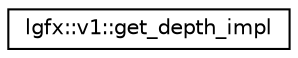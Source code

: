digraph "Graphical Class Hierarchy"
{
 // LATEX_PDF_SIZE
  edge [fontname="Helvetica",fontsize="10",labelfontname="Helvetica",labelfontsize="10"];
  node [fontname="Helvetica",fontsize="10",shape=record];
  rankdir="LR";
  Node0 [label="lgfx::v1::get_depth_impl",height=0.2,width=0.4,color="black", fillcolor="white", style="filled",URL="$dd/d64/structlgfx_1_1v1_1_1get__depth__impl.html",tooltip=" "];
}
